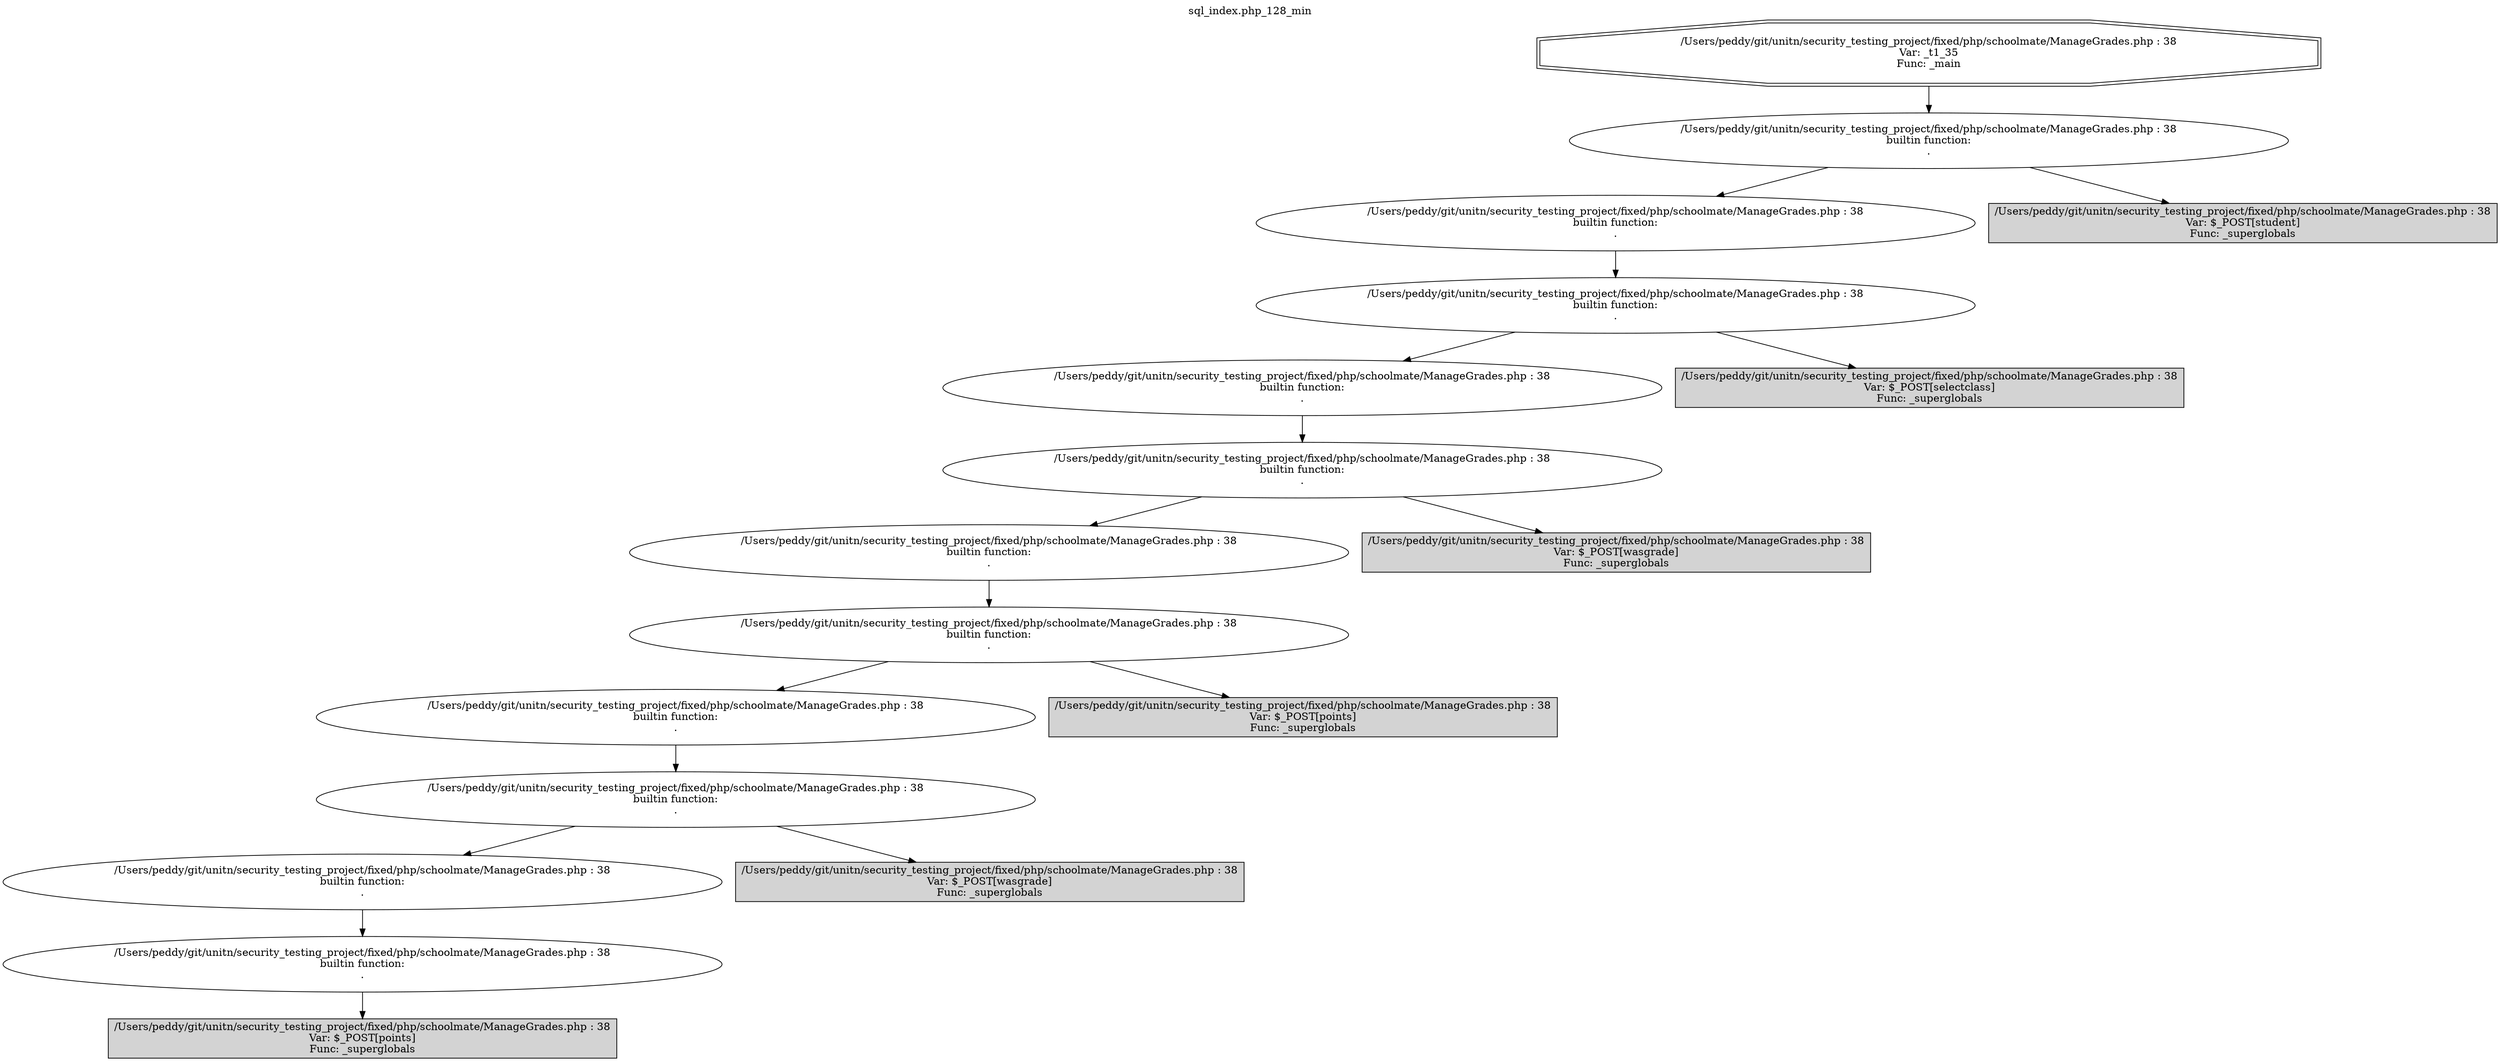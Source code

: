 digraph cfg {
  label="sql_index.php_128_min";
  labelloc=t;
  n1 [shape=doubleoctagon, label="/Users/peddy/git/unitn/security_testing_project/fixed/php/schoolmate/ManageGrades.php : 38\nVar: _t1_35\nFunc: _main\n"];
  n2 [shape=ellipse, label="/Users/peddy/git/unitn/security_testing_project/fixed/php/schoolmate/ManageGrades.php : 38\nbuiltin function:\n.\n"];
  n3 [shape=ellipse, label="/Users/peddy/git/unitn/security_testing_project/fixed/php/schoolmate/ManageGrades.php : 38\nbuiltin function:\n.\n"];
  n4 [shape=ellipse, label="/Users/peddy/git/unitn/security_testing_project/fixed/php/schoolmate/ManageGrades.php : 38\nbuiltin function:\n.\n"];
  n5 [shape=ellipse, label="/Users/peddy/git/unitn/security_testing_project/fixed/php/schoolmate/ManageGrades.php : 38\nbuiltin function:\n.\n"];
  n6 [shape=ellipse, label="/Users/peddy/git/unitn/security_testing_project/fixed/php/schoolmate/ManageGrades.php : 38\nbuiltin function:\n.\n"];
  n7 [shape=ellipse, label="/Users/peddy/git/unitn/security_testing_project/fixed/php/schoolmate/ManageGrades.php : 38\nbuiltin function:\n.\n"];
  n8 [shape=ellipse, label="/Users/peddy/git/unitn/security_testing_project/fixed/php/schoolmate/ManageGrades.php : 38\nbuiltin function:\n.\n"];
  n9 [shape=ellipse, label="/Users/peddy/git/unitn/security_testing_project/fixed/php/schoolmate/ManageGrades.php : 38\nbuiltin function:\n.\n"];
  n10 [shape=ellipse, label="/Users/peddy/git/unitn/security_testing_project/fixed/php/schoolmate/ManageGrades.php : 38\nbuiltin function:\n.\n"];
  n11 [shape=ellipse, label="/Users/peddy/git/unitn/security_testing_project/fixed/php/schoolmate/ManageGrades.php : 38\nbuiltin function:\n.\n"];
  n12 [shape=ellipse, label="/Users/peddy/git/unitn/security_testing_project/fixed/php/schoolmate/ManageGrades.php : 38\nbuiltin function:\n.\n"];
  n13 [shape=box, label="/Users/peddy/git/unitn/security_testing_project/fixed/php/schoolmate/ManageGrades.php : 38\nVar: $_POST[points]\nFunc: _superglobals\n",style=filled];
  n14 [shape=box, label="/Users/peddy/git/unitn/security_testing_project/fixed/php/schoolmate/ManageGrades.php : 38\nVar: $_POST[wasgrade]\nFunc: _superglobals\n",style=filled];
  n15 [shape=box, label="/Users/peddy/git/unitn/security_testing_project/fixed/php/schoolmate/ManageGrades.php : 38\nVar: $_POST[points]\nFunc: _superglobals\n",style=filled];
  n16 [shape=box, label="/Users/peddy/git/unitn/security_testing_project/fixed/php/schoolmate/ManageGrades.php : 38\nVar: $_POST[wasgrade]\nFunc: _superglobals\n",style=filled];
  n17 [shape=box, label="/Users/peddy/git/unitn/security_testing_project/fixed/php/schoolmate/ManageGrades.php : 38\nVar: $_POST[selectclass]\nFunc: _superglobals\n",style=filled];
  n18 [shape=box, label="/Users/peddy/git/unitn/security_testing_project/fixed/php/schoolmate/ManageGrades.php : 38\nVar: $_POST[student]\nFunc: _superglobals\n",style=filled];
  n1 -> n2;
  n2 -> n3;
  n2 -> n18;
  n3 -> n4;
  n4 -> n5;
  n4 -> n17;
  n5 -> n6;
  n6 -> n7;
  n6 -> n16;
  n7 -> n8;
  n8 -> n9;
  n8 -> n15;
  n9 -> n10;
  n10 -> n11;
  n10 -> n14;
  n11 -> n12;
  n12 -> n13;
}
